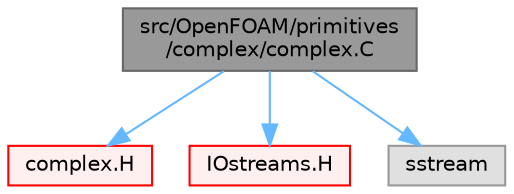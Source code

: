 digraph "src/OpenFOAM/primitives/complex/complex.C"
{
 // LATEX_PDF_SIZE
  bgcolor="transparent";
  edge [fontname=Helvetica,fontsize=10,labelfontname=Helvetica,labelfontsize=10];
  node [fontname=Helvetica,fontsize=10,shape=box,height=0.2,width=0.4];
  Node1 [id="Node000001",label="src/OpenFOAM/primitives\l/complex/complex.C",height=0.2,width=0.4,color="gray40", fillcolor="grey60", style="filled", fontcolor="black",tooltip=" "];
  Node1 -> Node2 [id="edge1_Node000001_Node000002",color="steelblue1",style="solid",tooltip=" "];
  Node2 [id="Node000002",label="complex.H",height=0.2,width=0.4,color="red", fillcolor="#FFF0F0", style="filled",URL="$complex_8H.html",tooltip=" "];
  Node1 -> Node40 [id="edge2_Node000001_Node000040",color="steelblue1",style="solid",tooltip=" "];
  Node40 [id="Node000040",label="IOstreams.H",height=0.2,width=0.4,color="red", fillcolor="#FFF0F0", style="filled",URL="$IOstreams_8H.html",tooltip="Useful combination of include files which define Sin, Sout and Serr and the use of IO streams general..."];
  Node1 -> Node102 [id="edge3_Node000001_Node000102",color="steelblue1",style="solid",tooltip=" "];
  Node102 [id="Node000102",label="sstream",height=0.2,width=0.4,color="grey60", fillcolor="#E0E0E0", style="filled",tooltip=" "];
}
